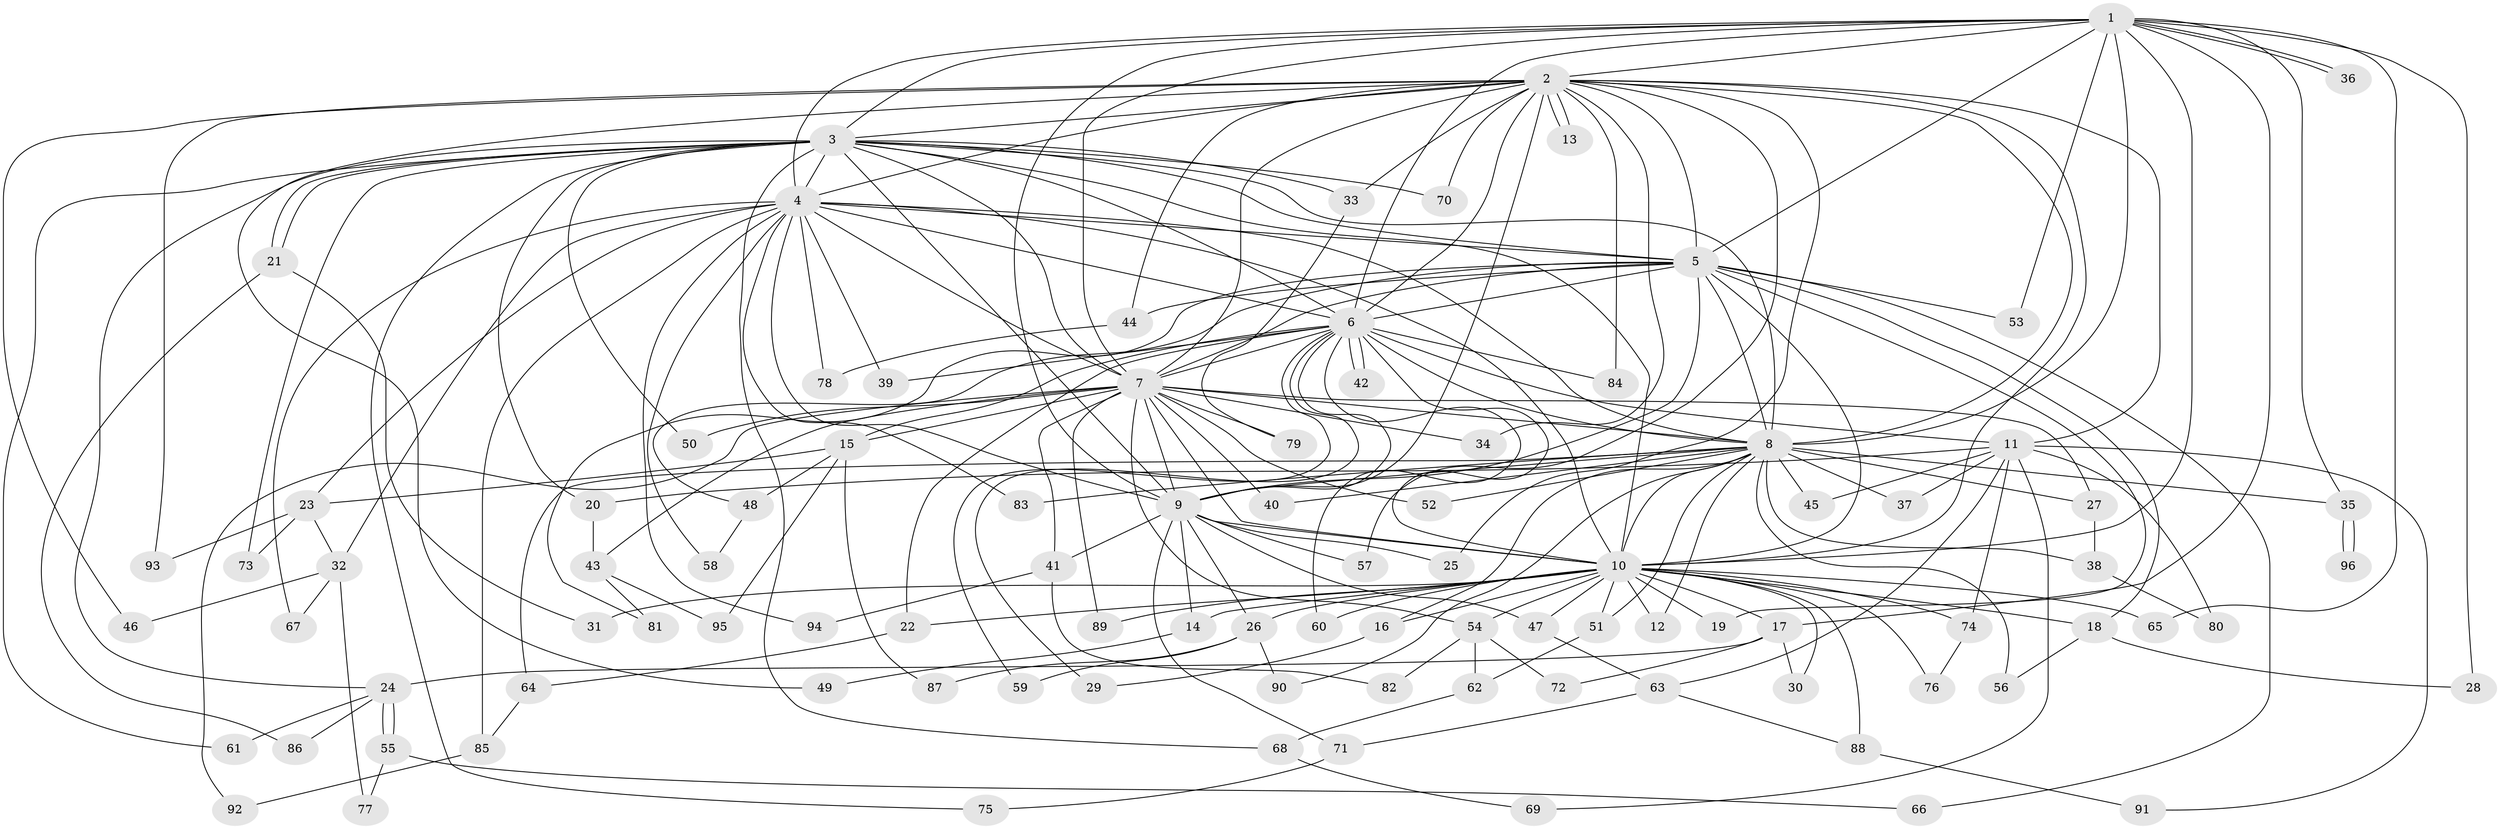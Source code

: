 // coarse degree distribution, {14: 0.020833333333333332, 13: 0.041666666666666664, 3: 0.22916666666666666, 17: 0.0625, 2: 0.20833333333333334, 4: 0.1875, 1: 0.0625, 18: 0.020833333333333332, 15: 0.041666666666666664, 19: 0.020833333333333332, 5: 0.0625, 9: 0.020833333333333332, 6: 0.020833333333333332}
// Generated by graph-tools (version 1.1) at 2025/36/03/04/25 23:36:14]
// undirected, 96 vertices, 217 edges
graph export_dot {
  node [color=gray90,style=filled];
  1;
  2;
  3;
  4;
  5;
  6;
  7;
  8;
  9;
  10;
  11;
  12;
  13;
  14;
  15;
  16;
  17;
  18;
  19;
  20;
  21;
  22;
  23;
  24;
  25;
  26;
  27;
  28;
  29;
  30;
  31;
  32;
  33;
  34;
  35;
  36;
  37;
  38;
  39;
  40;
  41;
  42;
  43;
  44;
  45;
  46;
  47;
  48;
  49;
  50;
  51;
  52;
  53;
  54;
  55;
  56;
  57;
  58;
  59;
  60;
  61;
  62;
  63;
  64;
  65;
  66;
  67;
  68;
  69;
  70;
  71;
  72;
  73;
  74;
  75;
  76;
  77;
  78;
  79;
  80;
  81;
  82;
  83;
  84;
  85;
  86;
  87;
  88;
  89;
  90;
  91;
  92;
  93;
  94;
  95;
  96;
  1 -- 2;
  1 -- 3;
  1 -- 4;
  1 -- 5;
  1 -- 6;
  1 -- 7;
  1 -- 8;
  1 -- 9;
  1 -- 10;
  1 -- 17;
  1 -- 28;
  1 -- 35;
  1 -- 36;
  1 -- 36;
  1 -- 53;
  1 -- 65;
  2 -- 3;
  2 -- 4;
  2 -- 5;
  2 -- 6;
  2 -- 7;
  2 -- 8;
  2 -- 9;
  2 -- 10;
  2 -- 11;
  2 -- 13;
  2 -- 13;
  2 -- 25;
  2 -- 33;
  2 -- 34;
  2 -- 44;
  2 -- 46;
  2 -- 49;
  2 -- 57;
  2 -- 70;
  2 -- 84;
  2 -- 93;
  3 -- 4;
  3 -- 5;
  3 -- 6;
  3 -- 7;
  3 -- 8;
  3 -- 9;
  3 -- 10;
  3 -- 20;
  3 -- 21;
  3 -- 21;
  3 -- 24;
  3 -- 33;
  3 -- 50;
  3 -- 61;
  3 -- 68;
  3 -- 70;
  3 -- 73;
  3 -- 75;
  4 -- 5;
  4 -- 6;
  4 -- 7;
  4 -- 8;
  4 -- 9;
  4 -- 10;
  4 -- 23;
  4 -- 32;
  4 -- 39;
  4 -- 58;
  4 -- 67;
  4 -- 78;
  4 -- 83;
  4 -- 85;
  4 -- 94;
  5 -- 6;
  5 -- 7;
  5 -- 8;
  5 -- 9;
  5 -- 10;
  5 -- 18;
  5 -- 19;
  5 -- 44;
  5 -- 48;
  5 -- 53;
  5 -- 66;
  5 -- 81;
  6 -- 7;
  6 -- 8;
  6 -- 9;
  6 -- 10;
  6 -- 11;
  6 -- 15;
  6 -- 22;
  6 -- 29;
  6 -- 39;
  6 -- 42;
  6 -- 42;
  6 -- 59;
  6 -- 60;
  6 -- 84;
  7 -- 8;
  7 -- 9;
  7 -- 10;
  7 -- 15;
  7 -- 27;
  7 -- 34;
  7 -- 40;
  7 -- 41;
  7 -- 43;
  7 -- 50;
  7 -- 52;
  7 -- 54;
  7 -- 79;
  7 -- 89;
  7 -- 92;
  8 -- 9;
  8 -- 10;
  8 -- 12;
  8 -- 16;
  8 -- 27;
  8 -- 35;
  8 -- 37;
  8 -- 38;
  8 -- 40;
  8 -- 45;
  8 -- 51;
  8 -- 52;
  8 -- 56;
  8 -- 64;
  8 -- 83;
  8 -- 90;
  9 -- 10;
  9 -- 14;
  9 -- 25;
  9 -- 26;
  9 -- 41;
  9 -- 47;
  9 -- 57;
  9 -- 71;
  10 -- 12;
  10 -- 14;
  10 -- 16;
  10 -- 17;
  10 -- 18;
  10 -- 19;
  10 -- 22;
  10 -- 26;
  10 -- 30;
  10 -- 31;
  10 -- 47;
  10 -- 51;
  10 -- 54;
  10 -- 60;
  10 -- 65;
  10 -- 74;
  10 -- 76;
  10 -- 88;
  10 -- 89;
  11 -- 20;
  11 -- 37;
  11 -- 45;
  11 -- 63;
  11 -- 69;
  11 -- 74;
  11 -- 80;
  11 -- 91;
  14 -- 49;
  15 -- 23;
  15 -- 48;
  15 -- 87;
  15 -- 95;
  16 -- 29;
  17 -- 24;
  17 -- 30;
  17 -- 72;
  18 -- 28;
  18 -- 56;
  20 -- 43;
  21 -- 31;
  21 -- 86;
  22 -- 64;
  23 -- 32;
  23 -- 73;
  23 -- 93;
  24 -- 55;
  24 -- 55;
  24 -- 61;
  24 -- 86;
  26 -- 59;
  26 -- 87;
  26 -- 90;
  27 -- 38;
  32 -- 46;
  32 -- 67;
  32 -- 77;
  33 -- 79;
  35 -- 96;
  35 -- 96;
  38 -- 80;
  41 -- 82;
  41 -- 94;
  43 -- 81;
  43 -- 95;
  44 -- 78;
  47 -- 63;
  48 -- 58;
  51 -- 62;
  54 -- 62;
  54 -- 72;
  54 -- 82;
  55 -- 66;
  55 -- 77;
  62 -- 68;
  63 -- 71;
  63 -- 88;
  64 -- 85;
  68 -- 69;
  71 -- 75;
  74 -- 76;
  85 -- 92;
  88 -- 91;
}
